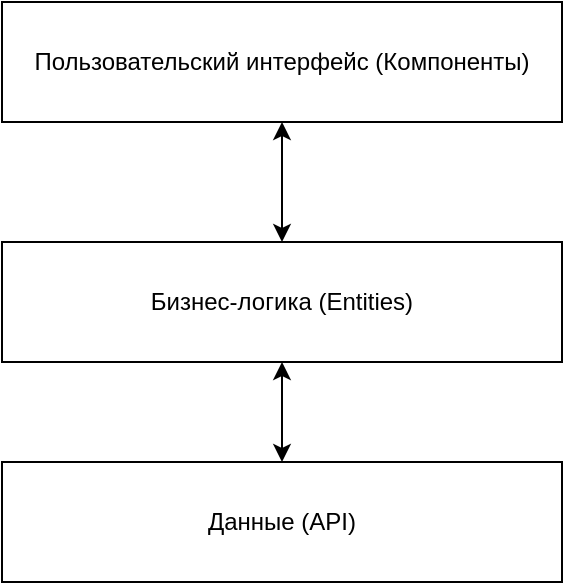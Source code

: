 <mxfile version="16.4.3" type="github">
  <diagram id="BF9KEsjJ5s4kUx57CTs8" name="Page-1">
    <mxGraphModel dx="1107" dy="1040" grid="1" gridSize="10" guides="1" tooltips="1" connect="1" arrows="1" fold="1" page="1" pageScale="1" pageWidth="827" pageHeight="1169" math="0" shadow="0">
      <root>
        <mxCell id="0" />
        <mxCell id="1" parent="0" />
        <mxCell id="gkYRsQwrLpy73xuWs0zi-1" value="Пользовательский интерфейс (Компоненты)" style="rounded=0;whiteSpace=wrap;html=1;" vertex="1" parent="1">
          <mxGeometry x="280" y="310" width="280" height="60" as="geometry" />
        </mxCell>
        <mxCell id="gkYRsQwrLpy73xuWs0zi-2" value="Бизнес-логика (Entities)" style="rounded=0;whiteSpace=wrap;html=1;" vertex="1" parent="1">
          <mxGeometry x="280" y="430" width="280" height="60" as="geometry" />
        </mxCell>
        <mxCell id="gkYRsQwrLpy73xuWs0zi-3" value="Данные (API)" style="rounded=0;whiteSpace=wrap;html=1;" vertex="1" parent="1">
          <mxGeometry x="280" y="540" width="280" height="60" as="geometry" />
        </mxCell>
        <mxCell id="gkYRsQwrLpy73xuWs0zi-5" value="" style="endArrow=classic;startArrow=classic;html=1;rounded=0;entryX=0.5;entryY=1;entryDx=0;entryDy=0;exitX=0.5;exitY=0;exitDx=0;exitDy=0;" edge="1" parent="1" source="gkYRsQwrLpy73xuWs0zi-3" target="gkYRsQwrLpy73xuWs0zi-2">
          <mxGeometry width="50" height="50" relative="1" as="geometry">
            <mxPoint x="390" y="550" as="sourcePoint" />
            <mxPoint x="440" y="500" as="targetPoint" />
          </mxGeometry>
        </mxCell>
        <mxCell id="gkYRsQwrLpy73xuWs0zi-13" value="" style="endArrow=classic;startArrow=classic;html=1;rounded=0;exitX=0.5;exitY=0;exitDx=0;exitDy=0;" edge="1" parent="1" source="gkYRsQwrLpy73xuWs0zi-2" target="gkYRsQwrLpy73xuWs0zi-1">
          <mxGeometry width="50" height="50" relative="1" as="geometry">
            <mxPoint x="420" y="420" as="sourcePoint" />
            <mxPoint x="470" y="370" as="targetPoint" />
          </mxGeometry>
        </mxCell>
      </root>
    </mxGraphModel>
  </diagram>
</mxfile>
